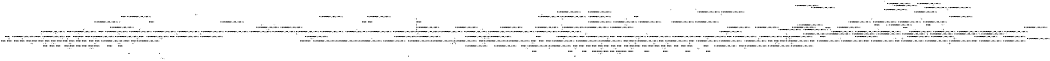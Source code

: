 digraph BCG {
size = "7, 10.5";
center = TRUE;
node [shape = circle];
0 [peripheries = 2];
0 -> 1 [label = "EX !0 !ATOMIC_EXCH_BRANCH (1, +0, TRUE, +0, 1, TRUE) !:0:1:2:"];
0 -> 2 [label = "EX !1 !ATOMIC_EXCH_BRANCH (1, +1, TRUE, +1, 1, FALSE) !:0:1:2:"];
0 -> 3 [label = "EX !2 !ATOMIC_EXCH_BRANCH (1, +1, TRUE, +0, 3, TRUE) !:0:1:2:"];
0 -> 4 [label = "EX !0 !ATOMIC_EXCH_BRANCH (1, +0, TRUE, +0, 1, TRUE) !:0:1:2:"];
1 -> 5 [label = "EX !2 !ATOMIC_EXCH_BRANCH (1, +1, TRUE, +0, 3, TRUE) !:0:1:2:"];
2 -> 6 [label = "EX !0 !ATOMIC_EXCH_BRANCH (1, +0, TRUE, +0, 1, FALSE) !:0:1:2:"];
2 -> 7 [label = "TERMINATE !1"];
2 -> 8 [label = "EX !2 !ATOMIC_EXCH_BRANCH (1, +1, TRUE, +0, 3, FALSE) !:0:1:2:"];
2 -> 9 [label = "EX !0 !ATOMIC_EXCH_BRANCH (1, +0, TRUE, +0, 1, FALSE) !:0:1:2:"];
3 -> 10 [label = "EX !0 !ATOMIC_EXCH_BRANCH (1, +0, TRUE, +0, 1, FALSE) !:0:1:2:"];
3 -> 11 [label = "TERMINATE !2"];
3 -> 12 [label = "EX !1 !ATOMIC_EXCH_BRANCH (1, +1, TRUE, +1, 1, TRUE) !:0:1:2:"];
3 -> 13 [label = "EX !0 !ATOMIC_EXCH_BRANCH (1, +0, TRUE, +0, 1, FALSE) !:0:1:2:"];
4 -> 5 [label = "EX !2 !ATOMIC_EXCH_BRANCH (1, +1, TRUE, +0, 3, TRUE) !:0:1:2:"];
4 -> 14 [label = "EX !1 !ATOMIC_EXCH_BRANCH (1, +1, TRUE, +1, 1, FALSE) !:0:1:2:"];
4 -> 15 [label = "EX !2 !ATOMIC_EXCH_BRANCH (1, +1, TRUE, +0, 3, TRUE) !:0:1:2:"];
4 -> 4 [label = "EX !0 !ATOMIC_EXCH_BRANCH (1, +0, TRUE, +0, 1, TRUE) !:0:1:2:"];
5 -> 10 [label = "EX !0 !ATOMIC_EXCH_BRANCH (1, +0, TRUE, +0, 1, FALSE) !:0:1:2:"];
6 -> 16 [label = "EX !2 !ATOMIC_EXCH_BRANCH (1, +1, TRUE, +0, 3, TRUE) !:0:1:2:"];
7 -> 17 [label = "EX !0 !ATOMIC_EXCH_BRANCH (1, +0, TRUE, +0, 1, FALSE) !:0:2:"];
7 -> 18 [label = "EX !2 !ATOMIC_EXCH_BRANCH (1, +1, TRUE, +0, 3, FALSE) !:0:2:"];
7 -> 19 [label = "EX !0 !ATOMIC_EXCH_BRANCH (1, +0, TRUE, +0, 1, FALSE) !:0:2:"];
8 -> 20 [label = "EX !2 !ATOMIC_EXCH_BRANCH (1, +0, FALSE, +1, 1, TRUE) !:0:1:2:"];
8 -> 21 [label = "TERMINATE !1"];
8 -> 22 [label = "EX !0 !ATOMIC_EXCH_BRANCH (1, +0, TRUE, +0, 1, FALSE) !:0:1:2:"];
8 -> 23 [label = "EX !2 !ATOMIC_EXCH_BRANCH (1, +0, FALSE, +1, 1, TRUE) !:0:1:2:"];
9 -> 16 [label = "EX !2 !ATOMIC_EXCH_BRANCH (1, +1, TRUE, +0, 3, TRUE) !:0:1:2:"];
9 -> 24 [label = "TERMINATE !1"];
9 -> 25 [label = "TERMINATE !0"];
9 -> 26 [label = "EX !2 !ATOMIC_EXCH_BRANCH (1, +1, TRUE, +0, 3, TRUE) !:0:1:2:"];
10 -> 16 [label = "EX !1 !ATOMIC_EXCH_BRANCH (1, +1, TRUE, +1, 1, FALSE) !:0:1:2:"];
11 -> 27 [label = "EX !0 !ATOMIC_EXCH_BRANCH (1, +0, TRUE, +0, 1, FALSE) !:0:1:"];
11 -> 28 [label = "EX !1 !ATOMIC_EXCH_BRANCH (1, +1, TRUE, +1, 1, TRUE) !:0:1:"];
11 -> 29 [label = "EX !0 !ATOMIC_EXCH_BRANCH (1, +0, TRUE, +0, 1, FALSE) !:0:1:"];
12 -> 30 [label = "EX !0 !ATOMIC_EXCH_BRANCH (1, +0, TRUE, +0, 1, FALSE) !:0:1:2:"];
12 -> 31 [label = "TERMINATE !2"];
12 -> 32 [label = "EX !0 !ATOMIC_EXCH_BRANCH (1, +0, TRUE, +0, 1, FALSE) !:0:1:2:"];
12 -> 12 [label = "EX !1 !ATOMIC_EXCH_BRANCH (1, +1, TRUE, +1, 1, TRUE) !:0:1:2:"];
13 -> 16 [label = "EX !1 !ATOMIC_EXCH_BRANCH (1, +1, TRUE, +1, 1, FALSE) !:0:1:2:"];
13 -> 33 [label = "TERMINATE !2"];
13 -> 34 [label = "TERMINATE !0"];
13 -> 26 [label = "EX !1 !ATOMIC_EXCH_BRANCH (1, +1, TRUE, +1, 1, FALSE) !:0:1:2:"];
14 -> 6 [label = "EX !0 !ATOMIC_EXCH_BRANCH (1, +0, TRUE, +0, 1, FALSE) !:0:1:2:"];
14 -> 35 [label = "TERMINATE !1"];
14 -> 36 [label = "EX !2 !ATOMIC_EXCH_BRANCH (1, +1, TRUE, +0, 3, FALSE) !:0:1:2:"];
14 -> 9 [label = "EX !0 !ATOMIC_EXCH_BRANCH (1, +0, TRUE, +0, 1, FALSE) !:0:1:2:"];
15 -> 10 [label = "EX !0 !ATOMIC_EXCH_BRANCH (1, +0, TRUE, +0, 1, FALSE) !:0:1:2:"];
15 -> 37 [label = "TERMINATE !2"];
15 -> 38 [label = "EX !1 !ATOMIC_EXCH_BRANCH (1, +1, TRUE, +1, 1, TRUE) !:0:1:2:"];
15 -> 13 [label = "EX !0 !ATOMIC_EXCH_BRANCH (1, +0, TRUE, +0, 1, FALSE) !:0:1:2:"];
16 -> 39 [label = "TERMINATE !0"];
17 -> 40 [label = "EX !2 !ATOMIC_EXCH_BRANCH (1, +1, TRUE, +0, 3, TRUE) !:0:2:"];
18 -> 41 [label = "EX !2 !ATOMIC_EXCH_BRANCH (1, +0, FALSE, +1, 1, TRUE) !:0:2:"];
18 -> 42 [label = "EX !0 !ATOMIC_EXCH_BRANCH (1, +0, TRUE, +0, 1, FALSE) !:0:2:"];
18 -> 43 [label = "EX !2 !ATOMIC_EXCH_BRANCH (1, +0, FALSE, +1, 1, TRUE) !:0:2:"];
19 -> 40 [label = "EX !2 !ATOMIC_EXCH_BRANCH (1, +1, TRUE, +0, 3, TRUE) !:0:2:"];
19 -> 44 [label = "TERMINATE !0"];
19 -> 45 [label = "EX !2 !ATOMIC_EXCH_BRANCH (1, +1, TRUE, +0, 3, TRUE) !:0:2:"];
20 -> 46 [label = "EX !0 !ATOMIC_EXCH_BRANCH (1, +0, TRUE, +0, 1, FALSE) !:0:1:2:"];
21 -> 41 [label = "EX !2 !ATOMIC_EXCH_BRANCH (1, +0, FALSE, +1, 1, TRUE) !:0:2:"];
21 -> 42 [label = "EX !0 !ATOMIC_EXCH_BRANCH (1, +0, TRUE, +0, 1, FALSE) !:0:2:"];
21 -> 43 [label = "EX !2 !ATOMIC_EXCH_BRANCH (1, +0, FALSE, +1, 1, TRUE) !:0:2:"];
22 -> 47 [label = "EX !2 !ATOMIC_EXCH_BRANCH (1, +0, FALSE, +1, 1, FALSE) !:0:1:2:"];
22 -> 48 [label = "TERMINATE !1"];
22 -> 49 [label = "TERMINATE !0"];
22 -> 50 [label = "EX !2 !ATOMIC_EXCH_BRANCH (1, +0, FALSE, +1, 1, FALSE) !:0:1:2:"];
23 -> 46 [label = "EX !0 !ATOMIC_EXCH_BRANCH (1, +0, TRUE, +0, 1, FALSE) !:0:1:2:"];
23 -> 51 [label = "TERMINATE !1"];
23 -> 52 [label = "EX !0 !ATOMIC_EXCH_BRANCH (1, +0, TRUE, +0, 1, FALSE) !:0:1:2:"];
23 -> 8 [label = "EX !2 !ATOMIC_EXCH_BRANCH (1, +1, TRUE, +0, 3, FALSE) !:0:1:2:"];
24 -> 40 [label = "EX !2 !ATOMIC_EXCH_BRANCH (1, +1, TRUE, +0, 3, TRUE) !:0:2:"];
24 -> 44 [label = "TERMINATE !0"];
24 -> 45 [label = "EX !2 !ATOMIC_EXCH_BRANCH (1, +1, TRUE, +0, 3, TRUE) !:0:2:"];
25 -> 53 [label = "EX !2 !ATOMIC_EXCH_BRANCH (1, +1, TRUE, +0, 3, TRUE) !:1:2:"];
25 -> 44 [label = "TERMINATE !1"];
25 -> 54 [label = "EX !2 !ATOMIC_EXCH_BRANCH (1, +1, TRUE, +0, 3, TRUE) !:1:2:"];
26 -> 39 [label = "TERMINATE !0"];
26 -> 55 [label = "TERMINATE !1"];
26 -> 56 [label = "TERMINATE !2"];
26 -> 57 [label = "TERMINATE !0"];
27 -> 58 [label = "EX !1 !ATOMIC_EXCH_BRANCH (1, +1, TRUE, +1, 1, FALSE) !:0:1:"];
28 -> 59 [label = "EX !0 !ATOMIC_EXCH_BRANCH (1, +0, TRUE, +0, 1, FALSE) !:0:1:"];
28 -> 60 [label = "EX !0 !ATOMIC_EXCH_BRANCH (1, +0, TRUE, +0, 1, FALSE) !:0:1:"];
28 -> 28 [label = "EX !1 !ATOMIC_EXCH_BRANCH (1, +1, TRUE, +1, 1, TRUE) !:0:1:"];
29 -> 58 [label = "EX !1 !ATOMIC_EXCH_BRANCH (1, +1, TRUE, +1, 1, FALSE) !:0:1:"];
29 -> 61 [label = "TERMINATE !0"];
29 -> 62 [label = "EX !1 !ATOMIC_EXCH_BRANCH (1, +1, TRUE, +1, 1, FALSE) !:0:1:"];
30 -> 16 [label = "EX !1 !ATOMIC_EXCH_BRANCH (1, +1, TRUE, +1, 1, FALSE) !:0:1:2:"];
31 -> 63 [label = "EX !1 !ATOMIC_EXCH_BRANCH (1, +1, TRUE, +1, 1, TRUE) !:0:1:"];
31 -> 60 [label = "EX !0 !ATOMIC_EXCH_BRANCH (1, +0, TRUE, +0, 1, FALSE) !:0:1:"];
31 -> 28 [label = "EX !1 !ATOMIC_EXCH_BRANCH (1, +1, TRUE, +1, 1, TRUE) !:0:1:"];
32 -> 16 [label = "EX !1 !ATOMIC_EXCH_BRANCH (1, +1, TRUE, +1, 1, FALSE) !:0:1:2:"];
32 -> 64 [label = "TERMINATE !2"];
32 -> 65 [label = "TERMINATE !0"];
32 -> 26 [label = "EX !1 !ATOMIC_EXCH_BRANCH (1, +1, TRUE, +1, 1, FALSE) !:0:1:2:"];
33 -> 58 [label = "EX !1 !ATOMIC_EXCH_BRANCH (1, +1, TRUE, +1, 1, FALSE) !:0:1:"];
33 -> 61 [label = "TERMINATE !0"];
33 -> 62 [label = "EX !1 !ATOMIC_EXCH_BRANCH (1, +1, TRUE, +1, 1, FALSE) !:0:1:"];
34 -> 53 [label = "EX !1 !ATOMIC_EXCH_BRANCH (1, +1, TRUE, +1, 1, FALSE) !:1:2:"];
34 -> 61 [label = "TERMINATE !2"];
34 -> 54 [label = "EX !1 !ATOMIC_EXCH_BRANCH (1, +1, TRUE, +1, 1, FALSE) !:1:2:"];
35 -> 17 [label = "EX !0 !ATOMIC_EXCH_BRANCH (1, +0, TRUE, +0, 1, FALSE) !:0:2:"];
35 -> 66 [label = "EX !2 !ATOMIC_EXCH_BRANCH (1, +1, TRUE, +0, 3, FALSE) !:0:2:"];
35 -> 19 [label = "EX !0 !ATOMIC_EXCH_BRANCH (1, +0, TRUE, +0, 1, FALSE) !:0:2:"];
36 -> 67 [label = "EX !0 !ATOMIC_EXCH_BRANCH (1, +0, TRUE, +0, 1, FALSE) !:0:1:2:"];
36 -> 68 [label = "TERMINATE !1"];
36 -> 69 [label = "EX !2 !ATOMIC_EXCH_BRANCH (1, +0, FALSE, +1, 1, TRUE) !:0:1:2:"];
36 -> 22 [label = "EX !0 !ATOMIC_EXCH_BRANCH (1, +0, TRUE, +0, 1, FALSE) !:0:1:2:"];
37 -> 27 [label = "EX !0 !ATOMIC_EXCH_BRANCH (1, +0, TRUE, +0, 1, FALSE) !:0:1:"];
37 -> 70 [label = "EX !1 !ATOMIC_EXCH_BRANCH (1, +1, TRUE, +1, 1, TRUE) !:0:1:"];
37 -> 29 [label = "EX !0 !ATOMIC_EXCH_BRANCH (1, +0, TRUE, +0, 1, FALSE) !:0:1:"];
38 -> 30 [label = "EX !0 !ATOMIC_EXCH_BRANCH (1, +0, TRUE, +0, 1, FALSE) !:0:1:2:"];
38 -> 71 [label = "TERMINATE !2"];
38 -> 38 [label = "EX !1 !ATOMIC_EXCH_BRANCH (1, +1, TRUE, +1, 1, TRUE) !:0:1:2:"];
38 -> 32 [label = "EX !0 !ATOMIC_EXCH_BRANCH (1, +0, TRUE, +0, 1, FALSE) !:0:1:2:"];
39 -> 72 [label = "TERMINATE !2"];
40 -> 73 [label = "TERMINATE !0"];
41 -> 74 [label = "EX !0 !ATOMIC_EXCH_BRANCH (1, +0, TRUE, +0, 1, FALSE) !:0:2:"];
42 -> 75 [label = "EX !2 !ATOMIC_EXCH_BRANCH (1, +0, FALSE, +1, 1, FALSE) !:0:2:"];
42 -> 76 [label = "TERMINATE !0"];
42 -> 77 [label = "EX !2 !ATOMIC_EXCH_BRANCH (1, +0, FALSE, +1, 1, FALSE) !:0:2:"];
43 -> 74 [label = "EX !0 !ATOMIC_EXCH_BRANCH (1, +0, TRUE, +0, 1, FALSE) !:0:2:"];
43 -> 78 [label = "EX !0 !ATOMIC_EXCH_BRANCH (1, +0, TRUE, +0, 1, FALSE) !:0:2:"];
43 -> 18 [label = "EX !2 !ATOMIC_EXCH_BRANCH (1, +1, TRUE, +0, 3, FALSE) !:0:2:"];
44 -> 79 [label = "EX !2 !ATOMIC_EXCH_BRANCH (1, +1, TRUE, +0, 3, TRUE) !:2:"];
44 -> 80 [label = "EX !2 !ATOMIC_EXCH_BRANCH (1, +1, TRUE, +0, 3, TRUE) !:2:"];
45 -> 73 [label = "TERMINATE !0"];
45 -> 81 [label = "TERMINATE !2"];
45 -> 82 [label = "TERMINATE !0"];
46 -> 16 [label = "EX !2 !ATOMIC_EXCH_BRANCH (1, +1, TRUE, +0, 3, TRUE) !:0:1:2:"];
47 -> 83 [label = "TERMINATE !0"];
48 -> 75 [label = "EX !2 !ATOMIC_EXCH_BRANCH (1, +0, FALSE, +1, 1, FALSE) !:0:2:"];
48 -> 76 [label = "TERMINATE !0"];
48 -> 77 [label = "EX !2 !ATOMIC_EXCH_BRANCH (1, +0, FALSE, +1, 1, FALSE) !:0:2:"];
49 -> 84 [label = "EX !2 !ATOMIC_EXCH_BRANCH (1, +0, FALSE, +1, 1, FALSE) !:1:2:"];
49 -> 76 [label = "TERMINATE !1"];
49 -> 85 [label = "EX !2 !ATOMIC_EXCH_BRANCH (1, +0, FALSE, +1, 1, FALSE) !:1:2:"];
50 -> 83 [label = "TERMINATE !0"];
50 -> 86 [label = "TERMINATE !1"];
50 -> 87 [label = "TERMINATE !2"];
50 -> 88 [label = "TERMINATE !0"];
51 -> 89 [label = "EX !2 !ATOMIC_EXCH_BRANCH (1, +1, TRUE, +0, 3, FALSE) !:0:2:"];
51 -> 78 [label = "EX !0 !ATOMIC_EXCH_BRANCH (1, +0, TRUE, +0, 1, FALSE) !:0:2:"];
51 -> 18 [label = "EX !2 !ATOMIC_EXCH_BRANCH (1, +1, TRUE, +0, 3, FALSE) !:0:2:"];
52 -> 16 [label = "EX !2 !ATOMIC_EXCH_BRANCH (1, +1, TRUE, +0, 3, TRUE) !:0:1:2:"];
52 -> 90 [label = "TERMINATE !1"];
52 -> 91 [label = "TERMINATE !0"];
52 -> 26 [label = "EX !2 !ATOMIC_EXCH_BRANCH (1, +1, TRUE, +0, 3, TRUE) !:0:1:2:"];
53 -> 72 [label = "TERMINATE !2"];
54 -> 72 [label = "TERMINATE !2"];
54 -> 82 [label = "TERMINATE !1"];
54 -> 92 [label = "TERMINATE !2"];
55 -> 73 [label = "TERMINATE !0"];
55 -> 81 [label = "TERMINATE !2"];
55 -> 82 [label = "TERMINATE !0"];
56 -> 72 [label = "TERMINATE !0"];
56 -> 81 [label = "TERMINATE !1"];
56 -> 92 [label = "TERMINATE !0"];
57 -> 72 [label = "TERMINATE !2"];
57 -> 82 [label = "TERMINATE !1"];
57 -> 92 [label = "TERMINATE !2"];
58 -> 72 [label = "TERMINATE !0"];
59 -> 58 [label = "EX !1 !ATOMIC_EXCH_BRANCH (1, +1, TRUE, +1, 1, FALSE) !:0:1:"];
60 -> 58 [label = "EX !1 !ATOMIC_EXCH_BRANCH (1, +1, TRUE, +1, 1, FALSE) !:0:1:"];
60 -> 93 [label = "TERMINATE !0"];
60 -> 62 [label = "EX !1 !ATOMIC_EXCH_BRANCH (1, +1, TRUE, +1, 1, FALSE) !:0:1:"];
61 -> 94 [label = "EX !1 !ATOMIC_EXCH_BRANCH (1, +1, TRUE, +1, 1, FALSE) !:1:"];
61 -> 95 [label = "EX !1 !ATOMIC_EXCH_BRANCH (1, +1, TRUE, +1, 1, FALSE) !:1:"];
62 -> 72 [label = "TERMINATE !0"];
62 -> 81 [label = "TERMINATE !1"];
62 -> 92 [label = "TERMINATE !0"];
63 -> 59 [label = "EX !0 !ATOMIC_EXCH_BRANCH (1, +0, TRUE, +0, 1, FALSE) !:0:1:"];
64 -> 58 [label = "EX !1 !ATOMIC_EXCH_BRANCH (1, +1, TRUE, +1, 1, FALSE) !:0:1:"];
64 -> 93 [label = "TERMINATE !0"];
64 -> 62 [label = "EX !1 !ATOMIC_EXCH_BRANCH (1, +1, TRUE, +1, 1, FALSE) !:0:1:"];
65 -> 53 [label = "EX !1 !ATOMIC_EXCH_BRANCH (1, +1, TRUE, +1, 1, FALSE) !:1:2:"];
65 -> 93 [label = "TERMINATE !2"];
65 -> 54 [label = "EX !1 !ATOMIC_EXCH_BRANCH (1, +1, TRUE, +1, 1, FALSE) !:1:2:"];
66 -> 96 [label = "EX !0 !ATOMIC_EXCH_BRANCH (1, +0, TRUE, +0, 1, FALSE) !:0:2:"];
66 -> 97 [label = "EX !2 !ATOMIC_EXCH_BRANCH (1, +0, FALSE, +1, 1, TRUE) !:0:2:"];
66 -> 42 [label = "EX !0 !ATOMIC_EXCH_BRANCH (1, +0, TRUE, +0, 1, FALSE) !:0:2:"];
67 -> 47 [label = "EX !2 !ATOMIC_EXCH_BRANCH (1, +0, FALSE, +1, 1, FALSE) !:0:1:2:"];
68 -> 96 [label = "EX !0 !ATOMIC_EXCH_BRANCH (1, +0, TRUE, +0, 1, FALSE) !:0:2:"];
68 -> 97 [label = "EX !2 !ATOMIC_EXCH_BRANCH (1, +0, FALSE, +1, 1, TRUE) !:0:2:"];
68 -> 42 [label = "EX !0 !ATOMIC_EXCH_BRANCH (1, +0, TRUE, +0, 1, FALSE) !:0:2:"];
69 -> 46 [label = "EX !0 !ATOMIC_EXCH_BRANCH (1, +0, TRUE, +0, 1, FALSE) !:0:1:2:"];
69 -> 98 [label = "TERMINATE !1"];
69 -> 36 [label = "EX !2 !ATOMIC_EXCH_BRANCH (1, +1, TRUE, +0, 3, FALSE) !:0:1:2:"];
69 -> 52 [label = "EX !0 !ATOMIC_EXCH_BRANCH (1, +0, TRUE, +0, 1, FALSE) !:0:1:2:"];
70 -> 59 [label = "EX !0 !ATOMIC_EXCH_BRANCH (1, +0, TRUE, +0, 1, FALSE) !:0:1:"];
70 -> 70 [label = "EX !1 !ATOMIC_EXCH_BRANCH (1, +1, TRUE, +1, 1, TRUE) !:0:1:"];
70 -> 60 [label = "EX !0 !ATOMIC_EXCH_BRANCH (1, +0, TRUE, +0, 1, FALSE) !:0:1:"];
71 -> 59 [label = "EX !0 !ATOMIC_EXCH_BRANCH (1, +0, TRUE, +0, 1, FALSE) !:0:1:"];
71 -> 70 [label = "EX !1 !ATOMIC_EXCH_BRANCH (1, +1, TRUE, +1, 1, TRUE) !:0:1:"];
71 -> 60 [label = "EX !0 !ATOMIC_EXCH_BRANCH (1, +0, TRUE, +0, 1, FALSE) !:0:1:"];
72 -> 99 [label = "TERMINATE !1"];
73 -> 99 [label = "TERMINATE !2"];
74 -> 40 [label = "EX !2 !ATOMIC_EXCH_BRANCH (1, +1, TRUE, +0, 3, TRUE) !:0:2:"];
75 -> 100 [label = "TERMINATE !0"];
76 -> 101 [label = "EX !2 !ATOMIC_EXCH_BRANCH (1, +0, FALSE, +1, 1, FALSE) !:2:"];
76 -> 102 [label = "EX !2 !ATOMIC_EXCH_BRANCH (1, +0, FALSE, +1, 1, FALSE) !:2:"];
77 -> 100 [label = "TERMINATE !0"];
77 -> 103 [label = "TERMINATE !2"];
77 -> 104 [label = "TERMINATE !0"];
78 -> 40 [label = "EX !2 !ATOMIC_EXCH_BRANCH (1, +1, TRUE, +0, 3, TRUE) !:0:2:"];
78 -> 105 [label = "TERMINATE !0"];
78 -> 45 [label = "EX !2 !ATOMIC_EXCH_BRANCH (1, +1, TRUE, +0, 3, TRUE) !:0:2:"];
79 -> 99 [label = "TERMINATE !2"];
80 -> 99 [label = "TERMINATE !2"];
80 -> 106 [label = "TERMINATE !2"];
81 -> 99 [label = "TERMINATE !0"];
81 -> 106 [label = "TERMINATE !0"];
82 -> 99 [label = "TERMINATE !2"];
82 -> 106 [label = "TERMINATE !2"];
83 -> 107 [label = "TERMINATE !2"];
84 -> 107 [label = "TERMINATE !2"];
85 -> 107 [label = "TERMINATE !2"];
85 -> 104 [label = "TERMINATE !1"];
85 -> 108 [label = "TERMINATE !2"];
86 -> 100 [label = "TERMINATE !0"];
86 -> 103 [label = "TERMINATE !2"];
86 -> 104 [label = "TERMINATE !0"];
87 -> 107 [label = "TERMINATE !0"];
87 -> 103 [label = "TERMINATE !1"];
87 -> 108 [label = "TERMINATE !0"];
88 -> 107 [label = "TERMINATE !2"];
88 -> 104 [label = "TERMINATE !1"];
88 -> 108 [label = "TERMINATE !2"];
89 -> 41 [label = "EX !2 !ATOMIC_EXCH_BRANCH (1, +0, FALSE, +1, 1, TRUE) !:0:2:"];
90 -> 40 [label = "EX !2 !ATOMIC_EXCH_BRANCH (1, +1, TRUE, +0, 3, TRUE) !:0:2:"];
90 -> 105 [label = "TERMINATE !0"];
90 -> 45 [label = "EX !2 !ATOMIC_EXCH_BRANCH (1, +1, TRUE, +0, 3, TRUE) !:0:2:"];
91 -> 53 [label = "EX !2 !ATOMIC_EXCH_BRANCH (1, +1, TRUE, +0, 3, TRUE) !:1:2:"];
91 -> 105 [label = "TERMINATE !1"];
91 -> 54 [label = "EX !2 !ATOMIC_EXCH_BRANCH (1, +1, TRUE, +0, 3, TRUE) !:1:2:"];
92 -> 99 [label = "TERMINATE !1"];
92 -> 106 [label = "TERMINATE !1"];
93 -> 94 [label = "EX !1 !ATOMIC_EXCH_BRANCH (1, +1, TRUE, +1, 1, FALSE) !:1:"];
93 -> 95 [label = "EX !1 !ATOMIC_EXCH_BRANCH (1, +1, TRUE, +1, 1, FALSE) !:1:"];
94 -> 99 [label = "TERMINATE !1"];
95 -> 99 [label = "TERMINATE !1"];
95 -> 106 [label = "TERMINATE !1"];
96 -> 75 [label = "EX !2 !ATOMIC_EXCH_BRANCH (1, +0, FALSE, +1, 1, FALSE) !:0:2:"];
97 -> 74 [label = "EX !0 !ATOMIC_EXCH_BRANCH (1, +0, TRUE, +0, 1, FALSE) !:0:2:"];
97 -> 66 [label = "EX !2 !ATOMIC_EXCH_BRANCH (1, +1, TRUE, +0, 3, FALSE) !:0:2:"];
97 -> 78 [label = "EX !0 !ATOMIC_EXCH_BRANCH (1, +0, TRUE, +0, 1, FALSE) !:0:2:"];
98 -> 74 [label = "EX !0 !ATOMIC_EXCH_BRANCH (1, +0, TRUE, +0, 1, FALSE) !:0:2:"];
98 -> 66 [label = "EX !2 !ATOMIC_EXCH_BRANCH (1, +1, TRUE, +0, 3, FALSE) !:0:2:"];
98 -> 78 [label = "EX !0 !ATOMIC_EXCH_BRANCH (1, +0, TRUE, +0, 1, FALSE) !:0:2:"];
99 -> 109 [label = "exit"];
100 -> 110 [label = "TERMINATE !2"];
101 -> 110 [label = "TERMINATE !2"];
102 -> 110 [label = "TERMINATE !2"];
102 -> 111 [label = "TERMINATE !2"];
103 -> 110 [label = "TERMINATE !0"];
103 -> 111 [label = "TERMINATE !0"];
104 -> 110 [label = "TERMINATE !2"];
104 -> 111 [label = "TERMINATE !2"];
105 -> 79 [label = "EX !2 !ATOMIC_EXCH_BRANCH (1, +1, TRUE, +0, 3, TRUE) !:2:"];
105 -> 80 [label = "EX !2 !ATOMIC_EXCH_BRANCH (1, +1, TRUE, +0, 3, TRUE) !:2:"];
106 -> 109 [label = "exit"];
107 -> 110 [label = "TERMINATE !1"];
108 -> 110 [label = "TERMINATE !1"];
108 -> 111 [label = "TERMINATE !1"];
110 -> 109 [label = "exit"];
111 -> 109 [label = "exit"];
}
